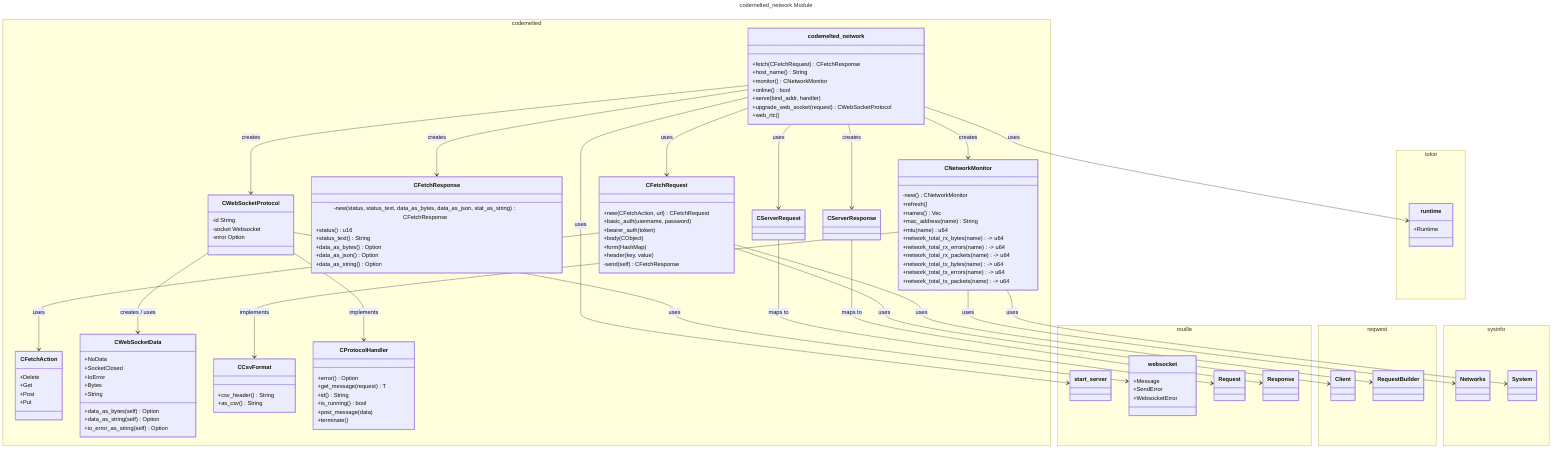 ---
title: codemelted_network Module
---
classDiagram
  direction TB
  namespace codemelted {
    class codemelted_network {
      +fetch(CFetchRequest) CFetchResponse
      +host_name() String
      +monitor() CNetworkMonitor
      +online() bool
      +serve(bind_addr, handler)
      +upgrade_web_socket(request) CWebSocketProtocol
      +web_rtc()
    }
    class CFetchAction {
      +Delete
      +Get
      +Post
      +Put
    }
    class CFetchRequest {
      +new(CFetchAction, url) CFetchRequest
      +basic_auth(username, password)
      +bearer_auth(token)
      +body(CObject)
      +form(HashMap)
      +header(key, value)
      -send(self) CFetchResponse
    }
    class CFetchResponse {
      -new(status, status_text, data_as_bytes, data_as_json, stat_as_string) CFetchResponse
      +status() u16
      +status_text() String
      +data_as_bytes() Option
      +data_as_json() Option
      +data_as_string() Option
    }
    class CNetworkMonitor {
      -new() CNetworkMonitor
      +refresh()
      +names() Vec
      +mac_address(name) String
      +mtu(name) u64
      +network_total_rx_bytes(name) -> u64
      +network_total_rx_errors(name) -> u64
      +network_total_rx_packets(name) -> u64
      +network_total_tx_bytes(name) -> u64
      +network_total_tx_errors(name) -> u64
      +network_total_tx_packets(name) -> u64
    }
    class CServerRequest
    class CServerResponse
    class CWebSocketData {
      +NoData
      +SocketClosed
      +IoError
      +Bytes
      +String
      +data_as_bytes(self) Option
      +data_as_string(self) Option
      +io_error_as_string(self) Option
    }
    class CWebSocketProtocol {
      -id String
      -socket Websocket
      -error Option
    }
    class CCsvFormat {
      +csv_header() String
      +as_csv() String
    }
    class CProtocolHandler {
      +error() Option
      +get_message(request) T
      +id() String
      +is_running() bool
      +post_message(data)
      +terminate()
    }
  }
  namespace rouille {
    class start_server
    class websocket {
      +Message
      +SendError
      +WebsocketError
    }
    class Request
    class Response
  }
  namespace reqwest {
    class Client
    class RequestBuilder
  }
  namespace sysinfo {
    class Networks
    class System
  }
  namespace tokio {
    class runtime {
      +Runtime
    }
  }
  codemelted_network --> CFetchRequest: uses
  codemelted_network --> CFetchResponse: creates
  codemelted_network --> CNetworkMonitor: creates
  codemelted_network --> CServerRequest: uses
  codemelted_network --> CServerResponse: creates
  codemelted_network --> CWebSocketProtocol: creates
  codemelted_network --> start_server: uses
  codemelted_network --> runtime: uses
  CServerRequest --> Request: maps to
  CServerResponse --> Response: maps to
  CFetchRequest --> CFetchAction: uses
  CFetchRequest --> Client: uses
  CFetchRequest --> RequestBuilder: uses
  CNetworkMonitor --> CCsvFormat: implements
  CNetworkMonitor --> Networks: uses
  CNetworkMonitor --> System: uses
  CWebSocketProtocol --> CProtocolHandler: implements
  CWebSocketProtocol --> CWebSocketData: creates / uses
  CWebSocketProtocol --> websocket: uses